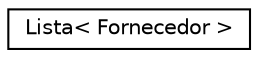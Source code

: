 digraph "Gráfico de Hierarquia de Classes"
{
  edge [fontname="Helvetica",fontsize="10",labelfontname="Helvetica",labelfontsize="10"];
  node [fontname="Helvetica",fontsize="10",shape=record];
  rankdir="LR";
  Node1 [label="Lista\< Fornecedor \>",height=0.2,width=0.4,color="black", fillcolor="white", style="filled",URL="$classLista.html"];
}
